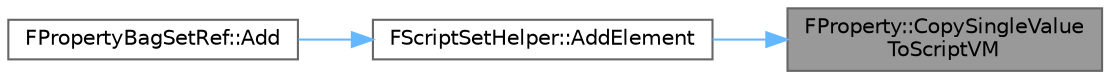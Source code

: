 digraph "FProperty::CopySingleValueToScriptVM"
{
 // INTERACTIVE_SVG=YES
 // LATEX_PDF_SIZE
  bgcolor="transparent";
  edge [fontname=Helvetica,fontsize=10,labelfontname=Helvetica,labelfontsize=10];
  node [fontname=Helvetica,fontsize=10,shape=box,height=0.2,width=0.4];
  rankdir="RL";
  Node1 [id="Node000001",label="FProperty::CopySingleValue\lToScriptVM",height=0.2,width=0.4,color="gray40", fillcolor="grey60", style="filled", fontcolor="black",tooltip="Copy the value for a single element of this property."];
  Node1 -> Node2 [id="edge1_Node000001_Node000002",dir="back",color="steelblue1",style="solid",tooltip=" "];
  Node2 [id="Node000002",label="FScriptSetHelper::AddElement",height=0.2,width=0.4,color="grey40", fillcolor="white", style="filled",URL="$df/d52/classFScriptSetHelper.html#a77a9cd4b2af56b96b8924476842bc1ae",tooltip="Adds the element to the set, returning true if the element was added, or false if the element was alr..."];
  Node2 -> Node3 [id="edge2_Node000002_Node000003",dir="back",color="steelblue1",style="solid",tooltip=" "];
  Node3 [id="Node000003",label="FPropertyBagSetRef::Add",height=0.2,width=0.4,color="grey40", fillcolor="white", style="filled",URL="$d7/d67/classFPropertyBagSetRef.html#acce7e6a4251e13ac4ad4a664081f5ae9",tooltip=" "];
}
